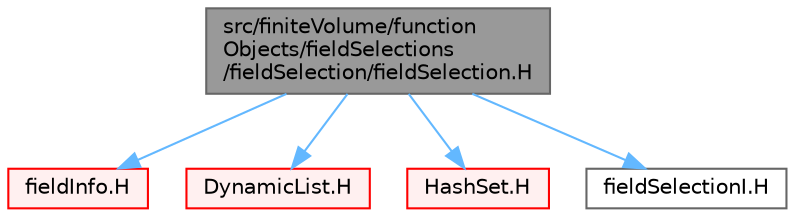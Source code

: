 digraph "src/finiteVolume/functionObjects/fieldSelections/fieldSelection/fieldSelection.H"
{
 // LATEX_PDF_SIZE
  bgcolor="transparent";
  edge [fontname=Helvetica,fontsize=10,labelfontname=Helvetica,labelfontsize=10];
  node [fontname=Helvetica,fontsize=10,shape=box,height=0.2,width=0.4];
  Node1 [id="Node000001",label="src/finiteVolume/function\lObjects/fieldSelections\l/fieldSelection/fieldSelection.H",height=0.2,width=0.4,color="gray40", fillcolor="grey60", style="filled", fontcolor="black",tooltip=" "];
  Node1 -> Node2 [id="edge1_Node000001_Node000002",color="steelblue1",style="solid",tooltip=" "];
  Node2 [id="Node000002",label="fieldInfo.H",height=0.2,width=0.4,color="red", fillcolor="#FFF0F0", style="filled",URL="$fieldInfo_8H.html",tooltip=" "];
  Node1 -> Node91 [id="edge2_Node000001_Node000091",color="steelblue1",style="solid",tooltip=" "];
  Node91 [id="Node000091",label="DynamicList.H",height=0.2,width=0.4,color="red", fillcolor="#FFF0F0", style="filled",URL="$DynamicList_8H.html",tooltip=" "];
  Node1 -> Node100 [id="edge3_Node000001_Node000100",color="steelblue1",style="solid",tooltip=" "];
  Node100 [id="Node000100",label="HashSet.H",height=0.2,width=0.4,color="red", fillcolor="#FFF0F0", style="filled",URL="$HashSet_8H.html",tooltip=" "];
  Node1 -> Node116 [id="edge4_Node000001_Node000116",color="steelblue1",style="solid",tooltip=" "];
  Node116 [id="Node000116",label="fieldSelectionI.H",height=0.2,width=0.4,color="grey40", fillcolor="white", style="filled",URL="$fieldSelectionI_8H.html",tooltip=" "];
}
